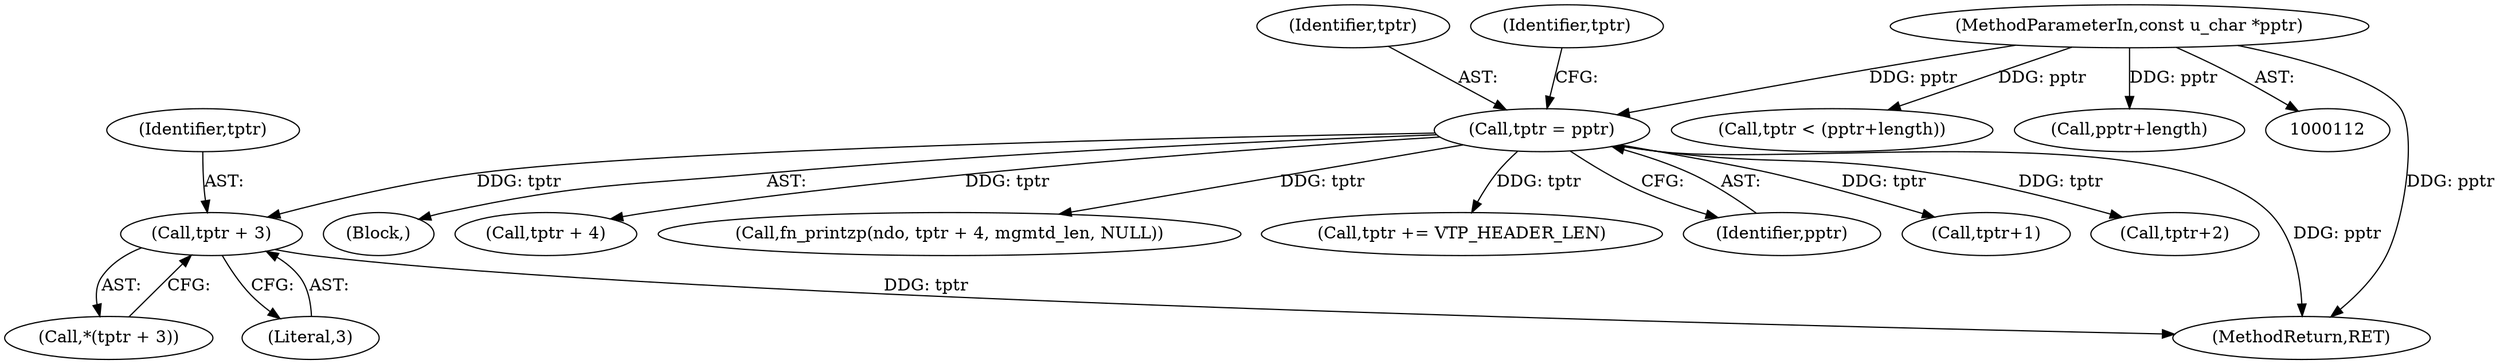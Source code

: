 digraph "0_tcpdump_ae83295915d08a854de27a88efac5dd7353e6d3f@pointer" {
"1000173" [label="(Call,tptr + 3)"];
"1000129" [label="(Call,tptr = pptr)"];
"1000114" [label="(MethodParameterIn,const u_char *pptr)"];
"1000130" [label="(Identifier,tptr)"];
"1000173" [label="(Call,tptr + 3)"];
"1000116" [label="(Block,)"];
"1000194" [label="(Call,tptr + 4)"];
"1000632" [label="(MethodReturn,RET)"];
"1000192" [label="(Call,fn_printzp(ndo, tptr + 4, mgmtd_len, NULL))"];
"1000213" [label="(Call,tptr += VTP_HEADER_LEN)"];
"1000308" [label="(Call,tptr < (pptr+length))"];
"1000174" [label="(Identifier,tptr)"];
"1000172" [label="(Call,*(tptr + 3))"];
"1000114" [label="(MethodParameterIn,const u_char *pptr)"];
"1000131" [label="(Identifier,pptr)"];
"1000139" [label="(Call,tptr+1)"];
"1000129" [label="(Call,tptr = pptr)"];
"1000175" [label="(Literal,3)"];
"1000134" [label="(Identifier,tptr)"];
"1000310" [label="(Call,pptr+length)"];
"1000210" [label="(Call,tptr+2)"];
"1000173" -> "1000172"  [label="AST: "];
"1000173" -> "1000175"  [label="CFG: "];
"1000174" -> "1000173"  [label="AST: "];
"1000175" -> "1000173"  [label="AST: "];
"1000172" -> "1000173"  [label="CFG: "];
"1000173" -> "1000632"  [label="DDG: tptr"];
"1000129" -> "1000173"  [label="DDG: tptr"];
"1000129" -> "1000116"  [label="AST: "];
"1000129" -> "1000131"  [label="CFG: "];
"1000130" -> "1000129"  [label="AST: "];
"1000131" -> "1000129"  [label="AST: "];
"1000134" -> "1000129"  [label="CFG: "];
"1000129" -> "1000632"  [label="DDG: pptr"];
"1000114" -> "1000129"  [label="DDG: pptr"];
"1000129" -> "1000139"  [label="DDG: tptr"];
"1000129" -> "1000192"  [label="DDG: tptr"];
"1000129" -> "1000194"  [label="DDG: tptr"];
"1000129" -> "1000210"  [label="DDG: tptr"];
"1000129" -> "1000213"  [label="DDG: tptr"];
"1000114" -> "1000112"  [label="AST: "];
"1000114" -> "1000632"  [label="DDG: pptr"];
"1000114" -> "1000308"  [label="DDG: pptr"];
"1000114" -> "1000310"  [label="DDG: pptr"];
}

